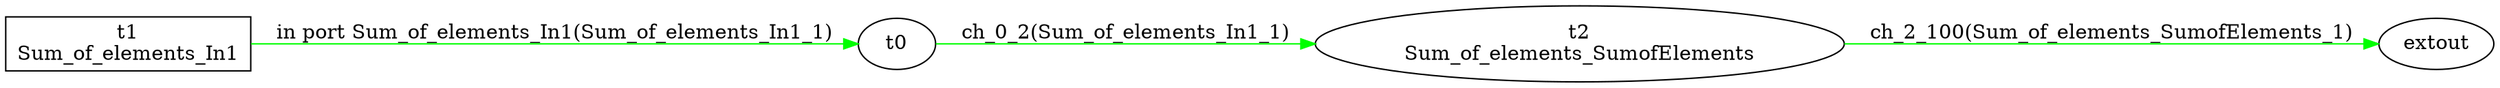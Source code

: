 digraph csp {
	graph [rankdir=LR];
	Sum_of_elements_SumofElements	 [label="t2\nSum_of_elements_SumofElements"];
	t0 -> Sum_of_elements_SumofElements	 [color=green,
		label="ch_0_2(Sum_of_elements_In1_1)"];
	extout	 [label=extout];
	Sum_of_elements_In1	 [label="t1\nSum_of_elements_In1",
		shape=box];
	Sum_of_elements_In1 -> t0	 [color=green,
		label="in port Sum_of_elements_In1(Sum_of_elements_In1_1)"];
	Sum_of_elements_SumofElements -> extout	 [color=green,
		label="ch_2_100(Sum_of_elements_SumofElements_1)"];
}
